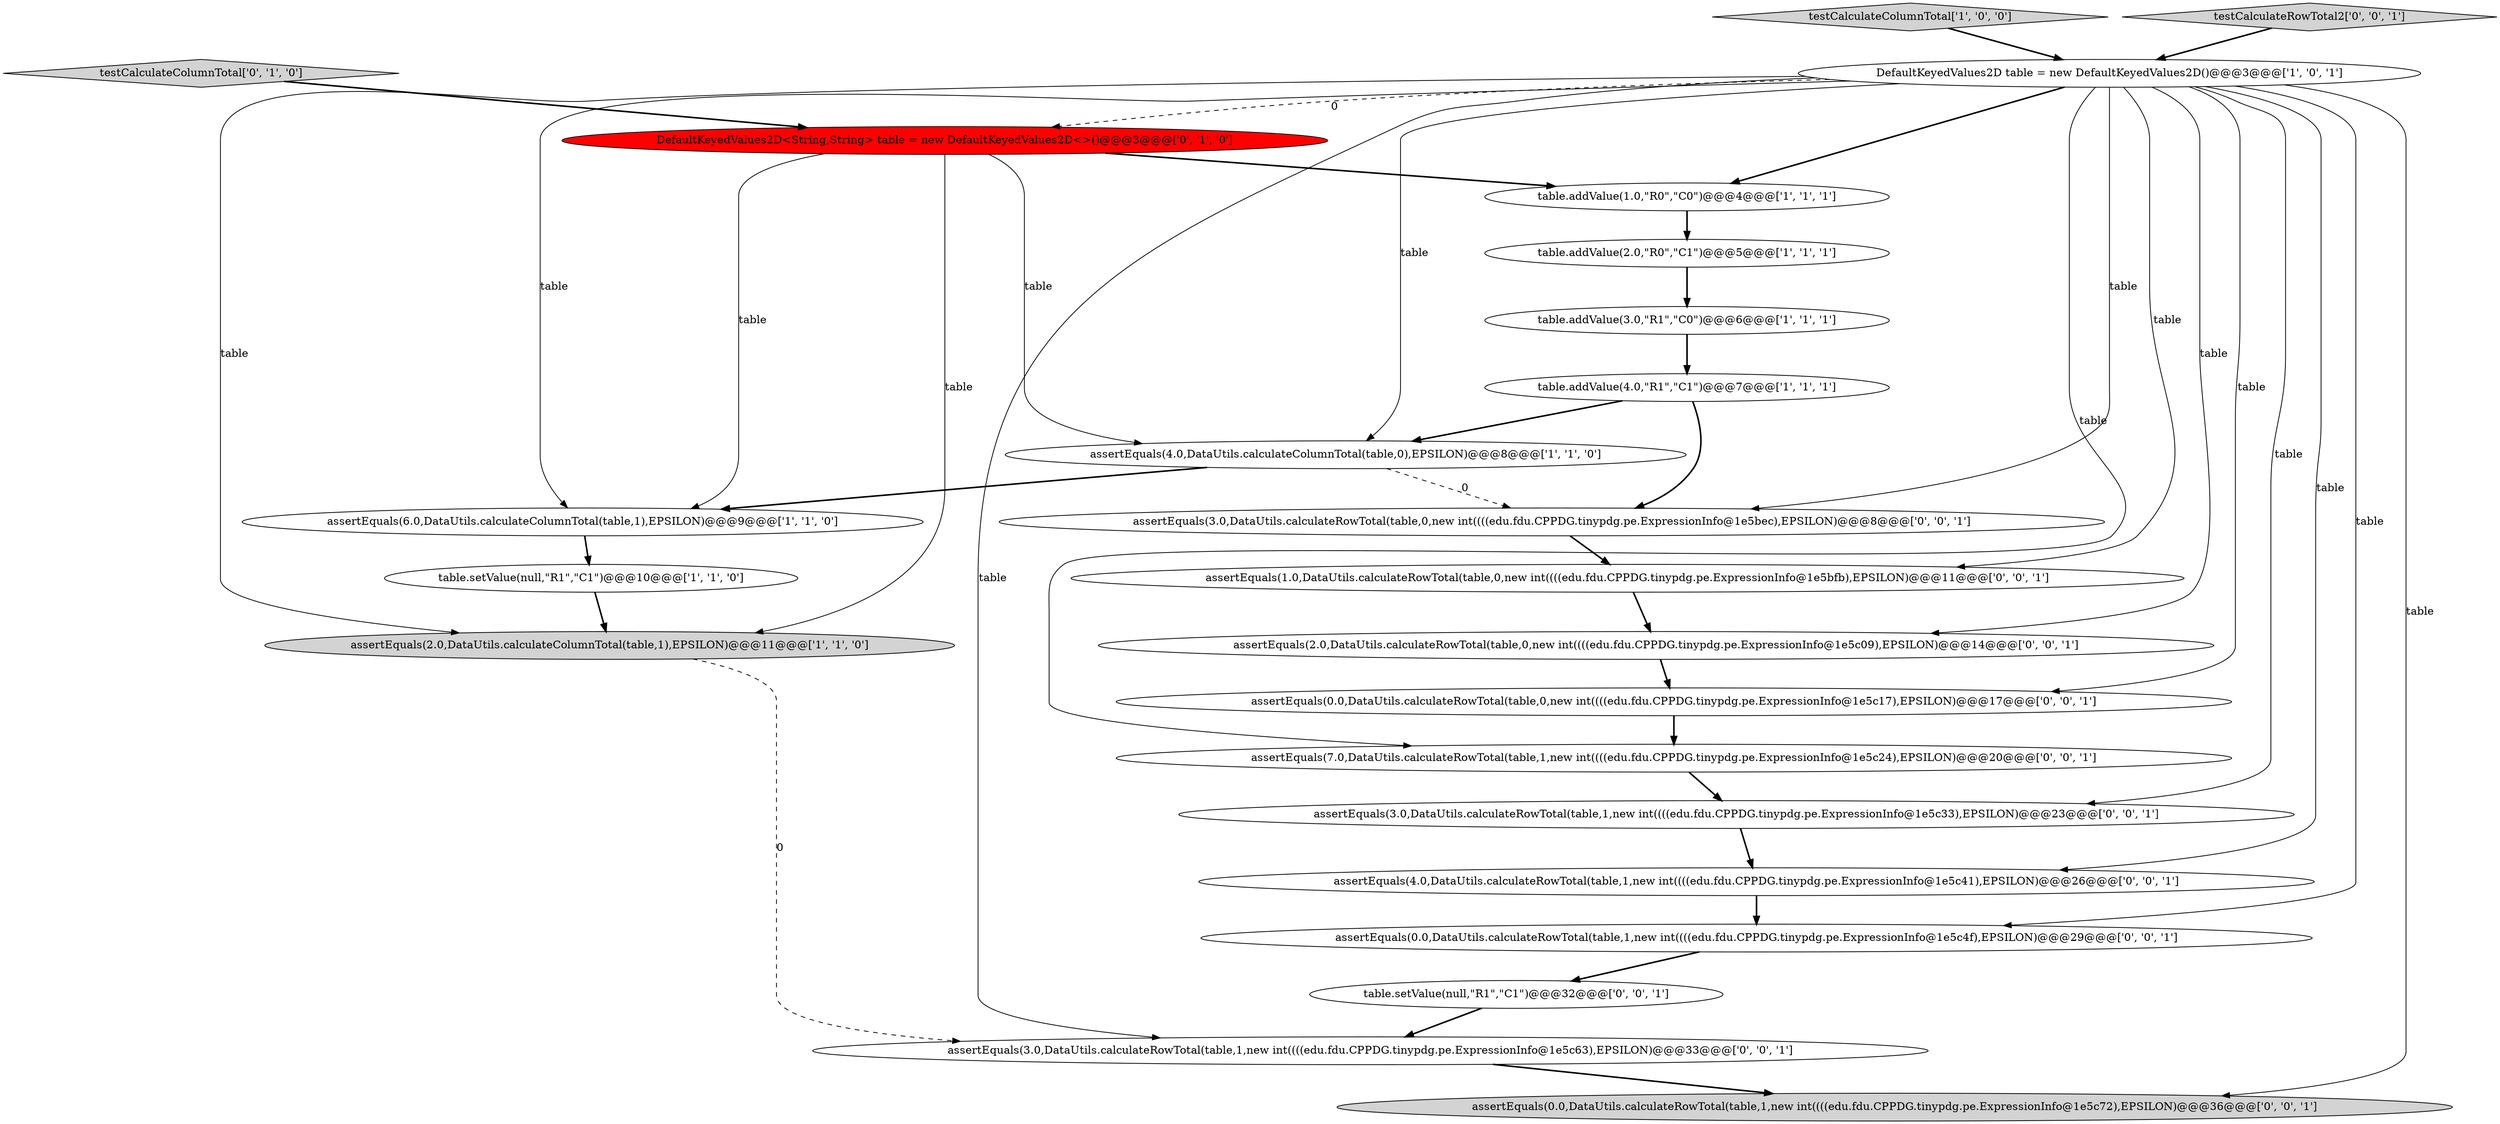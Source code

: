 digraph {
4 [style = filled, label = "assertEquals(4.0,DataUtils.calculateColumnTotal(table,0),EPSILON)@@@8@@@['1', '1', '0']", fillcolor = white, shape = ellipse image = "AAA0AAABBB1BBB"];
0 [style = filled, label = "testCalculateColumnTotal['1', '0', '0']", fillcolor = lightgray, shape = diamond image = "AAA0AAABBB1BBB"];
14 [style = filled, label = "assertEquals(0.0,DataUtils.calculateRowTotal(table,1,new int((((edu.fdu.CPPDG.tinypdg.pe.ExpressionInfo@1e5c4f),EPSILON)@@@29@@@['0', '0', '1']", fillcolor = white, shape = ellipse image = "AAA0AAABBB3BBB"];
17 [style = filled, label = "assertEquals(2.0,DataUtils.calculateRowTotal(table,0,new int((((edu.fdu.CPPDG.tinypdg.pe.ExpressionInfo@1e5c09),EPSILON)@@@14@@@['0', '0', '1']", fillcolor = white, shape = ellipse image = "AAA0AAABBB3BBB"];
23 [style = filled, label = "table.setValue(null,\"R1\",\"C1\")@@@32@@@['0', '0', '1']", fillcolor = white, shape = ellipse image = "AAA0AAABBB3BBB"];
19 [style = filled, label = "assertEquals(3.0,DataUtils.calculateRowTotal(table,0,new int((((edu.fdu.CPPDG.tinypdg.pe.ExpressionInfo@1e5bec),EPSILON)@@@8@@@['0', '0', '1']", fillcolor = white, shape = ellipse image = "AAA0AAABBB3BBB"];
20 [style = filled, label = "assertEquals(0.0,DataUtils.calculateRowTotal(table,0,new int((((edu.fdu.CPPDG.tinypdg.pe.ExpressionInfo@1e5c17),EPSILON)@@@17@@@['0', '0', '1']", fillcolor = white, shape = ellipse image = "AAA0AAABBB3BBB"];
7 [style = filled, label = "table.setValue(null,\"R1\",\"C1\")@@@10@@@['1', '1', '0']", fillcolor = white, shape = ellipse image = "AAA0AAABBB1BBB"];
6 [style = filled, label = "table.addValue(2.0,\"R0\",\"C1\")@@@5@@@['1', '1', '1']", fillcolor = white, shape = ellipse image = "AAA0AAABBB1BBB"];
8 [style = filled, label = "DefaultKeyedValues2D table = new DefaultKeyedValues2D()@@@3@@@['1', '0', '1']", fillcolor = white, shape = ellipse image = "AAA0AAABBB1BBB"];
9 [style = filled, label = "table.addValue(1.0,\"R0\",\"C0\")@@@4@@@['1', '1', '1']", fillcolor = white, shape = ellipse image = "AAA0AAABBB1BBB"];
16 [style = filled, label = "assertEquals(0.0,DataUtils.calculateRowTotal(table,1,new int((((edu.fdu.CPPDG.tinypdg.pe.ExpressionInfo@1e5c72),EPSILON)@@@36@@@['0', '0', '1']", fillcolor = lightgray, shape = ellipse image = "AAA0AAABBB3BBB"];
1 [style = filled, label = "assertEquals(2.0,DataUtils.calculateColumnTotal(table,1),EPSILON)@@@11@@@['1', '1', '0']", fillcolor = lightgray, shape = ellipse image = "AAA0AAABBB1BBB"];
15 [style = filled, label = "assertEquals(1.0,DataUtils.calculateRowTotal(table,0,new int((((edu.fdu.CPPDG.tinypdg.pe.ExpressionInfo@1e5bfb),EPSILON)@@@11@@@['0', '0', '1']", fillcolor = white, shape = ellipse image = "AAA0AAABBB3BBB"];
21 [style = filled, label = "assertEquals(3.0,DataUtils.calculateRowTotal(table,1,new int((((edu.fdu.CPPDG.tinypdg.pe.ExpressionInfo@1e5c33),EPSILON)@@@23@@@['0', '0', '1']", fillcolor = white, shape = ellipse image = "AAA0AAABBB3BBB"];
11 [style = filled, label = "testCalculateColumnTotal['0', '1', '0']", fillcolor = lightgray, shape = diamond image = "AAA0AAABBB2BBB"];
10 [style = filled, label = "DefaultKeyedValues2D<String,String> table = new DefaultKeyedValues2D<>()@@@3@@@['0', '1', '0']", fillcolor = red, shape = ellipse image = "AAA1AAABBB2BBB"];
22 [style = filled, label = "assertEquals(4.0,DataUtils.calculateRowTotal(table,1,new int((((edu.fdu.CPPDG.tinypdg.pe.ExpressionInfo@1e5c41),EPSILON)@@@26@@@['0', '0', '1']", fillcolor = white, shape = ellipse image = "AAA0AAABBB3BBB"];
3 [style = filled, label = "table.addValue(4.0,\"R1\",\"C1\")@@@7@@@['1', '1', '1']", fillcolor = white, shape = ellipse image = "AAA0AAABBB1BBB"];
18 [style = filled, label = "testCalculateRowTotal2['0', '0', '1']", fillcolor = lightgray, shape = diamond image = "AAA0AAABBB3BBB"];
2 [style = filled, label = "table.addValue(3.0,\"R1\",\"C0\")@@@6@@@['1', '1', '1']", fillcolor = white, shape = ellipse image = "AAA0AAABBB1BBB"];
5 [style = filled, label = "assertEquals(6.0,DataUtils.calculateColumnTotal(table,1),EPSILON)@@@9@@@['1', '1', '0']", fillcolor = white, shape = ellipse image = "AAA0AAABBB1BBB"];
12 [style = filled, label = "assertEquals(7.0,DataUtils.calculateRowTotal(table,1,new int((((edu.fdu.CPPDG.tinypdg.pe.ExpressionInfo@1e5c24),EPSILON)@@@20@@@['0', '0', '1']", fillcolor = white, shape = ellipse image = "AAA0AAABBB3BBB"];
13 [style = filled, label = "assertEquals(3.0,DataUtils.calculateRowTotal(table,1,new int((((edu.fdu.CPPDG.tinypdg.pe.ExpressionInfo@1e5c63),EPSILON)@@@33@@@['0', '0', '1']", fillcolor = white, shape = ellipse image = "AAA0AAABBB3BBB"];
8->22 [style = solid, label="table"];
7->1 [style = bold, label=""];
8->10 [style = dashed, label="0"];
8->16 [style = solid, label="table"];
12->21 [style = bold, label=""];
2->3 [style = bold, label=""];
10->1 [style = solid, label="table"];
10->5 [style = solid, label="table"];
8->14 [style = solid, label="table"];
8->15 [style = solid, label="table"];
3->4 [style = bold, label=""];
13->16 [style = bold, label=""];
9->6 [style = bold, label=""];
6->2 [style = bold, label=""];
8->19 [style = solid, label="table"];
1->13 [style = dashed, label="0"];
15->17 [style = bold, label=""];
8->17 [style = solid, label="table"];
14->23 [style = bold, label=""];
3->19 [style = bold, label=""];
21->22 [style = bold, label=""];
11->10 [style = bold, label=""];
23->13 [style = bold, label=""];
20->12 [style = bold, label=""];
0->8 [style = bold, label=""];
8->9 [style = bold, label=""];
8->5 [style = solid, label="table"];
8->12 [style = solid, label="table"];
5->7 [style = bold, label=""];
4->19 [style = dashed, label="0"];
10->9 [style = bold, label=""];
18->8 [style = bold, label=""];
8->21 [style = solid, label="table"];
8->1 [style = solid, label="table"];
8->13 [style = solid, label="table"];
19->15 [style = bold, label=""];
22->14 [style = bold, label=""];
8->20 [style = solid, label="table"];
4->5 [style = bold, label=""];
10->4 [style = solid, label="table"];
8->4 [style = solid, label="table"];
17->20 [style = bold, label=""];
}
